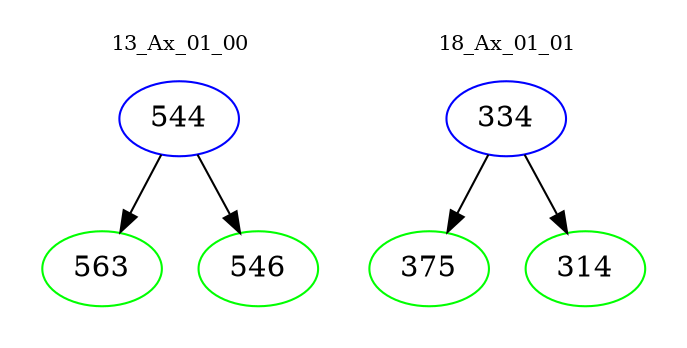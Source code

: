 digraph{
subgraph cluster_0 {
color = white
label = "13_Ax_01_00";
fontsize=10;
T0_544 [label="544", color="blue"]
T0_544 -> T0_563 [color="black"]
T0_563 [label="563", color="green"]
T0_544 -> T0_546 [color="black"]
T0_546 [label="546", color="green"]
}
subgraph cluster_1 {
color = white
label = "18_Ax_01_01";
fontsize=10;
T1_334 [label="334", color="blue"]
T1_334 -> T1_375 [color="black"]
T1_375 [label="375", color="green"]
T1_334 -> T1_314 [color="black"]
T1_314 [label="314", color="green"]
}
}
